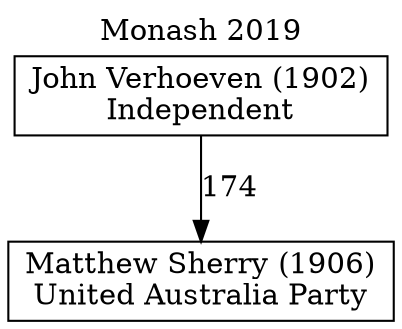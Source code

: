 // House preference flow
digraph "Matthew Sherry (1906)_Monash_2019" {
	graph [label="Monash 2019" labelloc=t mclimit=10]
	node [shape=box]
	"Matthew Sherry (1906)" [label="Matthew Sherry (1906)
United Australia Party"]
	"John Verhoeven (1902)" [label="John Verhoeven (1902)
Independent"]
	"John Verhoeven (1902)" -> "Matthew Sherry (1906)" [label=174]
}
